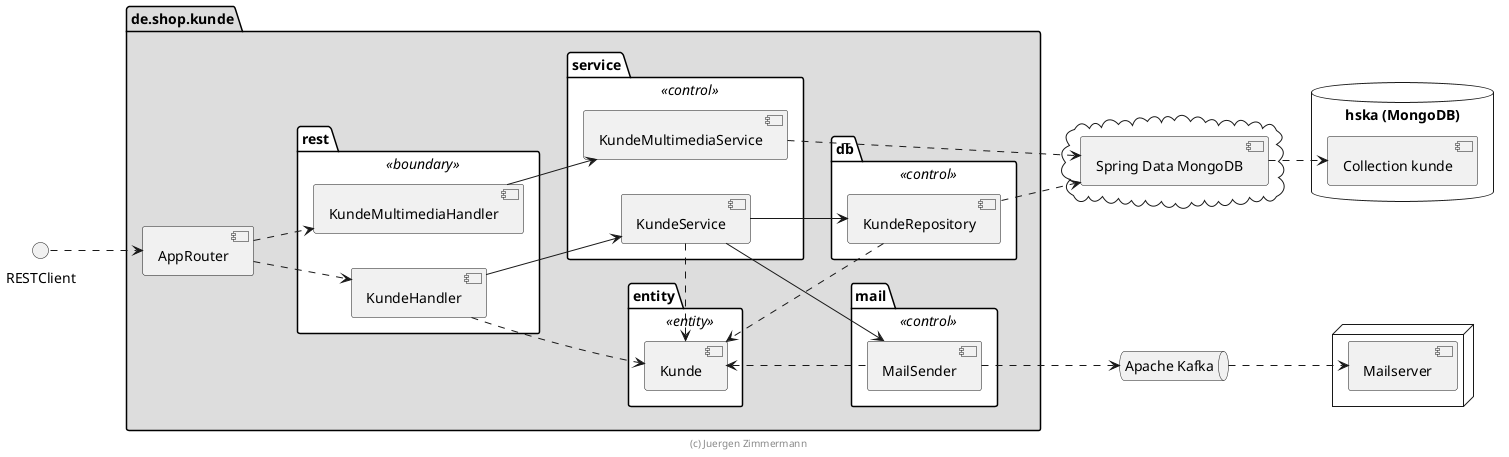 @startuml

skinparam componentStyle uml2

left to right direction

package de.shop.kunde #DDDDDD {
    [AppRouter]

    package rest <<boundary>> #FFFFFF {
        [KundeHandler]
        [KundeMultimediaHandler]
    }

    package service <<control>> #FFFFFF {
        [KundeService]
        [KundeMultimediaService]
    }

    package db <<control>> #FFFFFF {
        [KundeRepository]
    }

    package mail <<control>> #FFFFFF {
        [MailSender]
    }

    package entity <<entity>> #FFFFFF {
        [Kunde]
    }
}

cloud {
    [Spring Data MongoDB]
}

database "hska (MongoDB)" {
    [Collection kunde]
}

queue "Apache Kafka"

node {
    [Mailserver]
}

RESTClient ..> [AppRouter]
[AppRouter] ..> [KundeHandler]
[AppRouter] ..> [KundeMultimediaHandler]

[KundeHandler] ..> [Kunde]
[KundeHandler] --> [KundeService]
[KundeMultimediaHandler] --> [KundeMultimediaService]
[KundeService] .up.> [Kunde]

[KundeService] --> [KundeRepository]
[KundeRepository] ..> [Kunde]

[KundeRepository] ..> [Spring Data MongoDB]
[KundeMultimediaService] ..> [Spring Data MongoDB]
[Spring Data MongoDB] ..> [Collection kunde]

[KundeService] --> [MailSender]
[MailSender] .up.> [Kunde]
[MailSender] ..> [Apache Kafka]
[Apache Kafka] ..> [Mailserver]

' [hidden] fuer nicht-existierende Beziehungen als Workaround fuer das Layout
[KundeHandler] -[hidden]-> [Kunde]

footer (c) Juergen Zimmermann

@enduml
